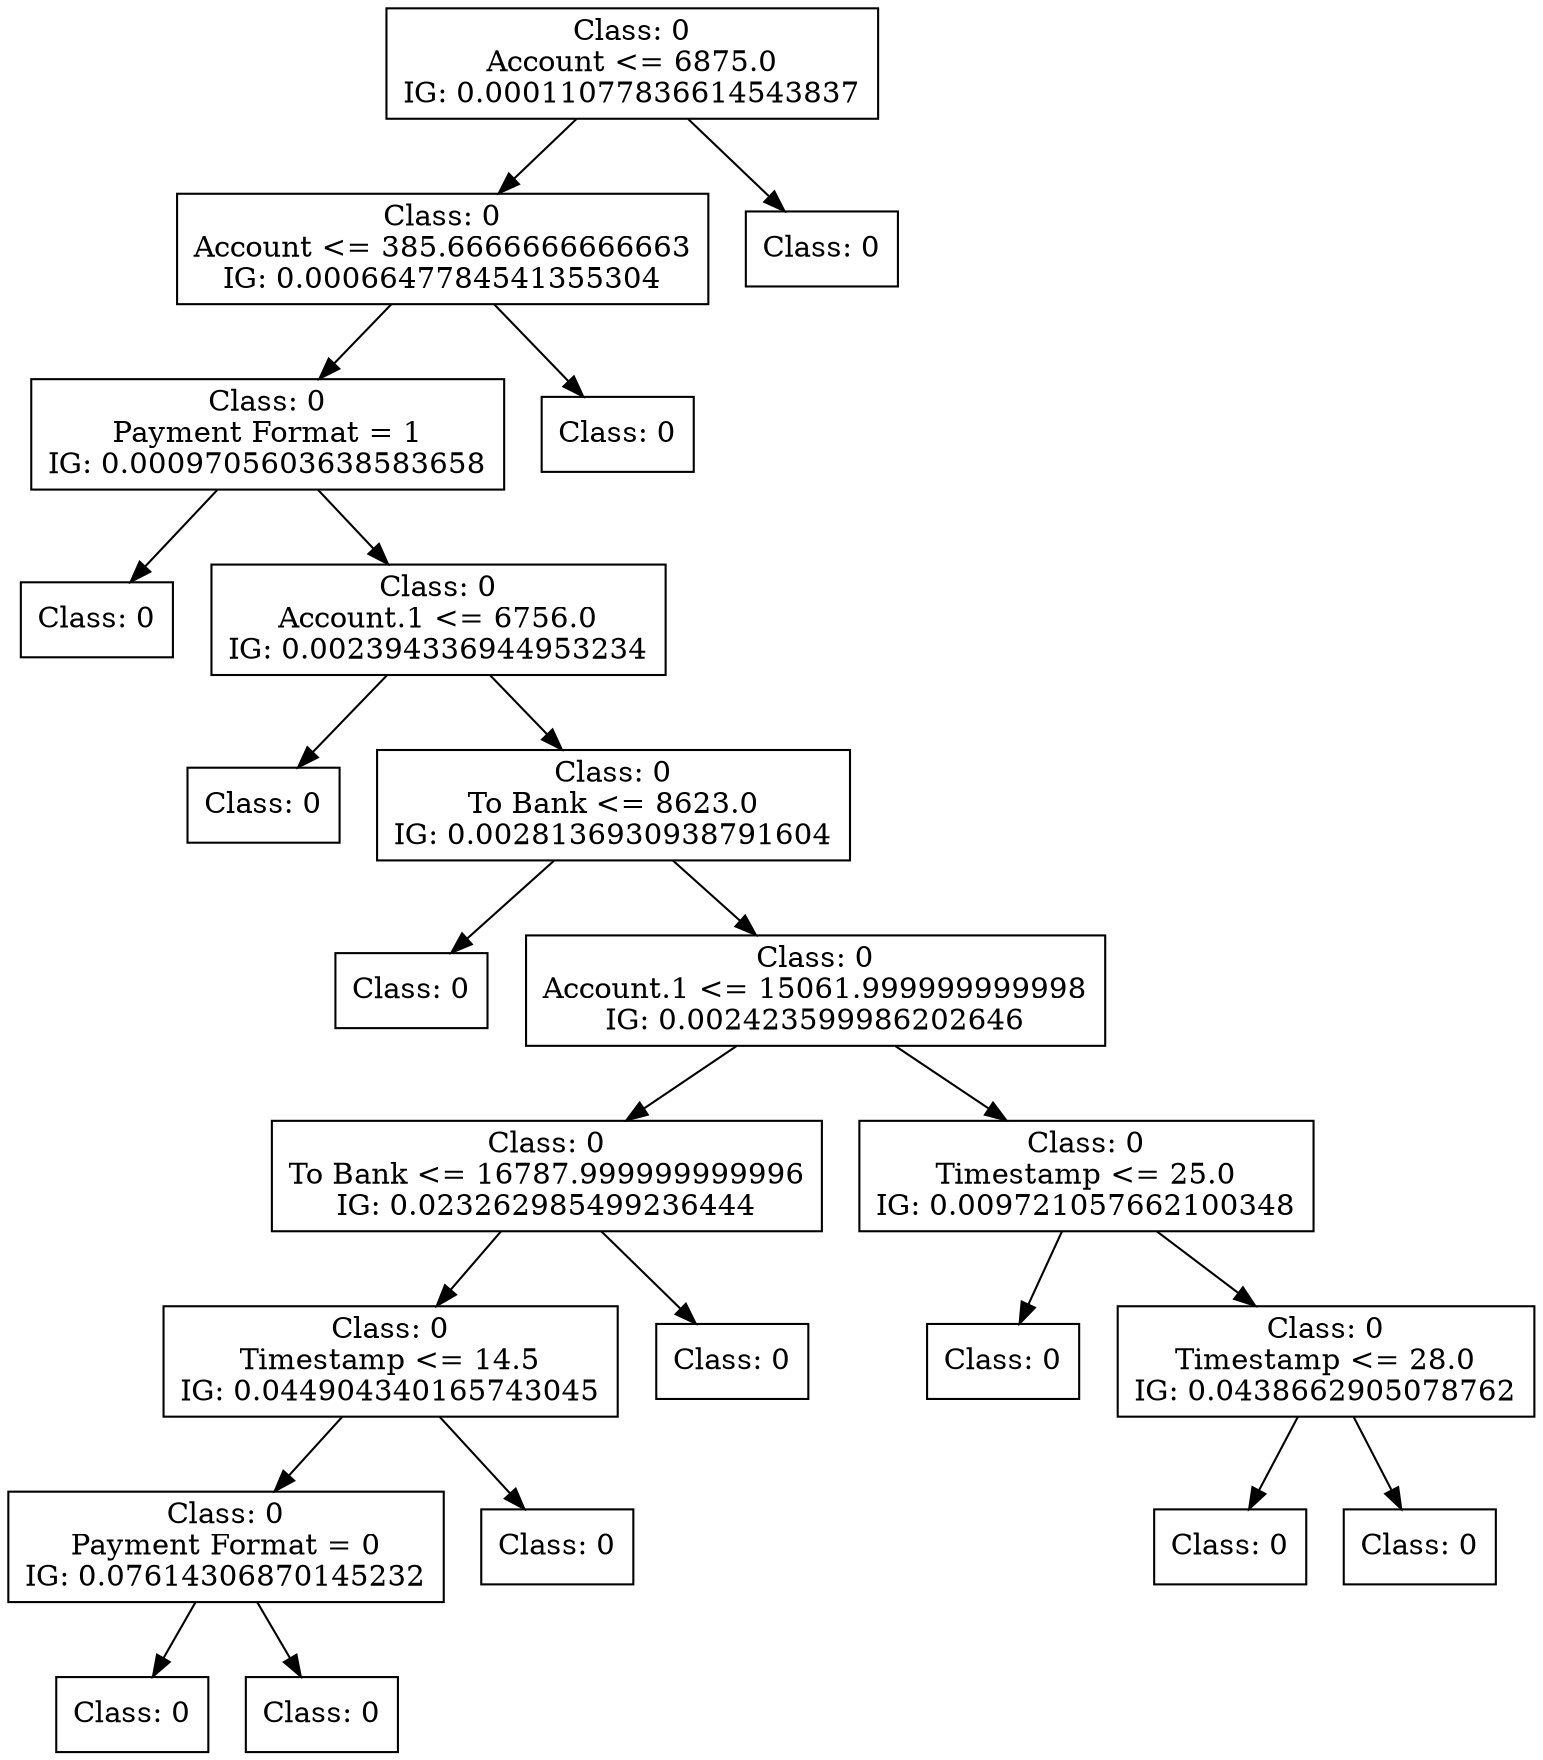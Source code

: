digraph DecisionTree {
	rankdir=TD;
	node [shape=box];
	2413356855456 [label="Class: 0
Account <= 6875.0
IG: 0.00011077836614543837"];
	2413399946720 [label="Class: 0
Account <= 385.6666666666663
IG: 0.0006647784541355304"];
	2413356855456 -> 2413399946720;
	2413399969984 [label="Class: 0
Payment Format = 1
IG: 0.0009705603638583658"];
	2413399946720 -> 2413399969984;
	2413399965808 [label="Class: 0
"];
	2413399969984 -> 2413399965808;
	2413399970512 [label="Class: 0
Account.1 <= 6756.0
IG: 0.002394336944953234"];
	2413399969984 -> 2413399970512;
	2413399966768 [label="Class: 0
"];
	2413399970512 -> 2413399966768;
	2413399966816 [label="Class: 0
To Bank <= 8623.0
IG: 0.0028136930938791604"];
	2413399970512 -> 2413399966816;
	2413399969024 [label="Class: 0
"];
	2413399966816 -> 2413399969024;
	2413399970944 [label="Class: 0
Account.1 <= 15061.999999999998
IG: 0.002423599986202646"];
	2413399966816 -> 2413399970944;
	2413399970224 [label="Class: 0
To Bank <= 16787.999999999996
IG: 0.023262985499236444"];
	2413399970944 -> 2413399970224;
	2413399971808 [label="Class: 0
Timestamp <= 14.5
IG: 0.044904340165743045"];
	2413399970224 -> 2413399971808;
	2413399969648 [label="Class: 0
Payment Format = 0
IG: 0.07614306870145232"];
	2413399971808 -> 2413399969648;
	2413399966480 [label="Class: 0
"];
	2413399969648 -> 2413399966480;
	2413399970272 [label="Class: 0
"];
	2413399969648 -> 2413399970272;
	2413399971760 [label="Class: 0
"];
	2413399971808 -> 2413399971760;
	2413399971520 [label="Class: 0
"];
	2413399970224 -> 2413399971520;
	2413399971328 [label="Class: 0
Timestamp <= 25.0
IG: 0.009721057662100348"];
	2413399970944 -> 2413399971328;
	2413399970032 [label="Class: 0
"];
	2413399971328 -> 2413399970032;
	2413399968112 [label="Class: 0
Timestamp <= 28.0
IG: 0.0438662905078762"];
	2413399971328 -> 2413399968112;
	2413399969120 [label="Class: 0
"];
	2413399968112 -> 2413399969120;
	2413399969552 [label="Class: 0
"];
	2413399968112 -> 2413399969552;
	2413399970320 [label="Class: 0
"];
	2413399946720 -> 2413399970320;
	2413399947824 [label="Class: 0
"];
	2413356855456 -> 2413399947824;
}
